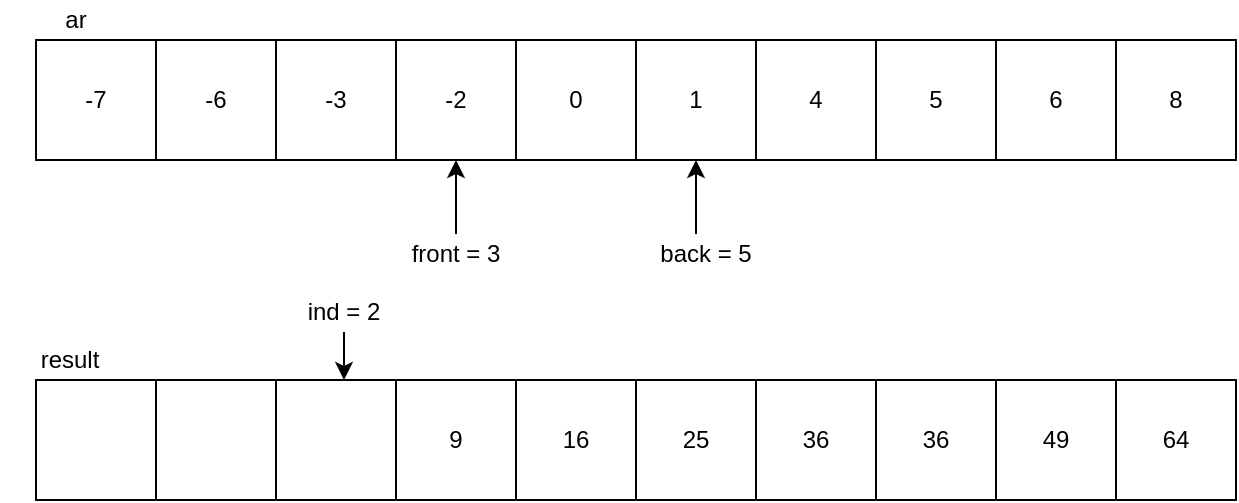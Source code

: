 <mxfile version="12.8.1" type="device"><diagram id="Glup-6dPqI6rseGxRucu" name="Page-1"><mxGraphModel dx="865" dy="457" grid="0" gridSize="10" guides="1" tooltips="1" connect="1" arrows="1" fold="1" page="1" pageScale="1" pageWidth="1169" pageHeight="827" math="0" shadow="0"><root><mxCell id="0"/><mxCell id="1" parent="0"/><mxCell id="Ygt0das2P8sL0VpF8sNF-12" value="" style="group" parent="1" vertex="1" connectable="0"><mxGeometry x="250" y="230" width="600" height="60" as="geometry"/></mxCell><mxCell id="Ygt0das2P8sL0VpF8sNF-1" value="-7" style="rounded=0;whiteSpace=wrap;html=1;" parent="Ygt0das2P8sL0VpF8sNF-12" vertex="1"><mxGeometry width="60" height="60" as="geometry"/></mxCell><mxCell id="Ygt0das2P8sL0VpF8sNF-2" value="-6" style="rounded=0;whiteSpace=wrap;html=1;" parent="Ygt0das2P8sL0VpF8sNF-12" vertex="1"><mxGeometry x="60" width="60" height="60" as="geometry"/></mxCell><mxCell id="Ygt0das2P8sL0VpF8sNF-3" value="0" style="rounded=0;whiteSpace=wrap;html=1;" parent="Ygt0das2P8sL0VpF8sNF-12" vertex="1"><mxGeometry x="240" width="60" height="60" as="geometry"/></mxCell><mxCell id="Ygt0das2P8sL0VpF8sNF-4" value="5" style="rounded=0;whiteSpace=wrap;html=1;" parent="Ygt0das2P8sL0VpF8sNF-12" vertex="1"><mxGeometry x="420" width="60" height="60" as="geometry"/></mxCell><mxCell id="Ygt0das2P8sL0VpF8sNF-5" value="4" style="rounded=0;whiteSpace=wrap;html=1;" parent="Ygt0das2P8sL0VpF8sNF-12" vertex="1"><mxGeometry x="360" width="60" height="60" as="geometry"/></mxCell><mxCell id="Ygt0das2P8sL0VpF8sNF-6" value="6" style="rounded=0;whiteSpace=wrap;html=1;" parent="Ygt0das2P8sL0VpF8sNF-12" vertex="1"><mxGeometry x="480" width="60" height="60" as="geometry"/></mxCell><mxCell id="Ygt0das2P8sL0VpF8sNF-7" value="8" style="rounded=0;whiteSpace=wrap;html=1;" parent="Ygt0das2P8sL0VpF8sNF-12" vertex="1"><mxGeometry x="540" width="60" height="60" as="geometry"/></mxCell><mxCell id="Ygt0das2P8sL0VpF8sNF-8" value="1" style="rounded=0;whiteSpace=wrap;html=1;" parent="Ygt0das2P8sL0VpF8sNF-12" vertex="1"><mxGeometry x="300" width="60" height="60" as="geometry"/></mxCell><mxCell id="Ygt0das2P8sL0VpF8sNF-9" value="-3" style="rounded=0;whiteSpace=wrap;html=1;" parent="Ygt0das2P8sL0VpF8sNF-12" vertex="1"><mxGeometry x="120" width="60" height="60" as="geometry"/></mxCell><mxCell id="Ygt0das2P8sL0VpF8sNF-10" value="-2" style="rounded=0;whiteSpace=wrap;html=1;" parent="Ygt0das2P8sL0VpF8sNF-12" vertex="1"><mxGeometry x="180" width="60" height="60" as="geometry"/></mxCell><mxCell id="Ygt0das2P8sL0VpF8sNF-16" value="ar" style="text;html=1;strokeColor=none;fillColor=none;align=center;verticalAlign=middle;whiteSpace=wrap;rounded=0;dashed=1;" parent="1" vertex="1"><mxGeometry x="250" y="210" width="40" height="20" as="geometry"/></mxCell><mxCell id="Ygt0das2P8sL0VpF8sNF-17" value="result" style="text;html=1;strokeColor=none;fillColor=none;align=center;verticalAlign=middle;whiteSpace=wrap;rounded=0;dashed=1;" parent="1" vertex="1"><mxGeometry x="232" y="380" width="70" height="20" as="geometry"/></mxCell><mxCell id="Ygt0das2P8sL0VpF8sNF-18" value="" style="group" parent="1" vertex="1" connectable="0"><mxGeometry x="250" y="400" width="600" height="60" as="geometry"/></mxCell><mxCell id="Ygt0das2P8sL0VpF8sNF-19" value="" style="rounded=0;whiteSpace=wrap;html=1;" parent="Ygt0das2P8sL0VpF8sNF-18" vertex="1"><mxGeometry width="60" height="60" as="geometry"/></mxCell><mxCell id="Ygt0das2P8sL0VpF8sNF-20" value="" style="rounded=0;whiteSpace=wrap;html=1;" parent="Ygt0das2P8sL0VpF8sNF-18" vertex="1"><mxGeometry x="60" width="60" height="60" as="geometry"/></mxCell><mxCell id="Ygt0das2P8sL0VpF8sNF-21" value="16" style="rounded=0;whiteSpace=wrap;html=1;" parent="Ygt0das2P8sL0VpF8sNF-18" vertex="1"><mxGeometry x="240" width="60" height="60" as="geometry"/></mxCell><mxCell id="Ygt0das2P8sL0VpF8sNF-22" value="36" style="rounded=0;whiteSpace=wrap;html=1;" parent="Ygt0das2P8sL0VpF8sNF-18" vertex="1"><mxGeometry x="420" width="60" height="60" as="geometry"/></mxCell><mxCell id="Ygt0das2P8sL0VpF8sNF-23" value="36" style="rounded=0;whiteSpace=wrap;html=1;" parent="Ygt0das2P8sL0VpF8sNF-18" vertex="1"><mxGeometry x="360" width="60" height="60" as="geometry"/></mxCell><mxCell id="Ygt0das2P8sL0VpF8sNF-24" value="49" style="rounded=0;whiteSpace=wrap;html=1;" parent="Ygt0das2P8sL0VpF8sNF-18" vertex="1"><mxGeometry x="480" width="60" height="60" as="geometry"/></mxCell><mxCell id="Ygt0das2P8sL0VpF8sNF-25" value="64" style="rounded=0;whiteSpace=wrap;html=1;" parent="Ygt0das2P8sL0VpF8sNF-18" vertex="1"><mxGeometry x="540" width="60" height="60" as="geometry"/></mxCell><mxCell id="Ygt0das2P8sL0VpF8sNF-26" value="25" style="rounded=0;whiteSpace=wrap;html=1;" parent="Ygt0das2P8sL0VpF8sNF-18" vertex="1"><mxGeometry x="300" width="60" height="60" as="geometry"/></mxCell><mxCell id="Ygt0das2P8sL0VpF8sNF-27" value="" style="rounded=0;whiteSpace=wrap;html=1;" parent="Ygt0das2P8sL0VpF8sNF-18" vertex="1"><mxGeometry x="120" width="60" height="60" as="geometry"/></mxCell><mxCell id="Ygt0das2P8sL0VpF8sNF-28" value="9" style="rounded=0;whiteSpace=wrap;html=1;" parent="Ygt0das2P8sL0VpF8sNF-18" vertex="1"><mxGeometry x="180" width="60" height="60" as="geometry"/></mxCell><mxCell id="Ygt0das2P8sL0VpF8sNF-42" value="" style="group;rotation=90;" parent="1" vertex="1" connectable="0"><mxGeometry x="500" y="330" width="50" height="20" as="geometry"/></mxCell><mxCell id="Ygt0das2P8sL0VpF8sNF-41" value="" style="group" parent="Ygt0das2P8sL0VpF8sNF-42" vertex="1" connectable="0"><mxGeometry x="120" y="35" width="40" height="20" as="geometry"/></mxCell><mxCell id="Ygt0das2P8sL0VpF8sNF-29" value="" style="endArrow=classic;html=1;entryX=0.5;entryY=1;entryDx=0;entryDy=0;exitX=0.5;exitY=0;exitDx=0;exitDy=0;" parent="1" source="Ygt0das2P8sL0VpF8sNF-30" target="Ygt0das2P8sL0VpF8sNF-10" edge="1"><mxGeometry width="50" height="50" relative="1" as="geometry"><mxPoint x="505" y="330" as="sourcePoint"/><mxPoint x="400" y="290" as="targetPoint"/></mxGeometry></mxCell><mxCell id="trXWeBiRpIJcBPTn7ssk-1" value="" style="group;rotation=90;" vertex="1" connectable="0" parent="1"><mxGeometry x="276" y="356" width="40" height="20" as="geometry"/></mxCell><mxCell id="trXWeBiRpIJcBPTn7ssk-2" value="" style="group" vertex="1" connectable="0" parent="trXWeBiRpIJcBPTn7ssk-1"><mxGeometry x="120" y="35" width="40" height="20" as="geometry"/></mxCell><mxCell id="trXWeBiRpIJcBPTn7ssk-5" value="" style="edgeStyle=orthogonalEdgeStyle;rounded=0;orthogonalLoop=1;jettySize=auto;html=1;" edge="1" parent="1" source="trXWeBiRpIJcBPTn7ssk-3"><mxGeometry relative="1" as="geometry"><mxPoint x="404" y="400" as="targetPoint"/><Array as="points"><mxPoint x="404" y="400"/></Array></mxGeometry></mxCell><mxCell id="trXWeBiRpIJcBPTn7ssk-11" value="" style="edgeStyle=orthogonalEdgeStyle;rounded=0;orthogonalLoop=1;jettySize=auto;html=1;entryX=0.5;entryY=1;entryDx=0;entryDy=0;" edge="1" parent="1" source="Ygt0das2P8sL0VpF8sNF-34" target="Ygt0das2P8sL0VpF8sNF-8"><mxGeometry relative="1" as="geometry"><Array as="points"><mxPoint x="580" y="324"/><mxPoint x="580" y="324"/></Array></mxGeometry></mxCell><mxCell id="Ygt0das2P8sL0VpF8sNF-34" value="back = 5" style="text;html=1;strokeColor=none;fillColor=none;align=center;verticalAlign=middle;whiteSpace=wrap;rounded=0;dashed=1;" parent="1" vertex="1"><mxGeometry x="555" y="327" width="60" height="20" as="geometry"/></mxCell><mxCell id="Ygt0das2P8sL0VpF8sNF-30" value="front = 3" style="text;html=1;strokeColor=none;fillColor=none;align=center;verticalAlign=middle;whiteSpace=wrap;rounded=0;dashed=1;" parent="1" vertex="1"><mxGeometry x="430" y="327" width="60" height="20" as="geometry"/></mxCell><mxCell id="trXWeBiRpIJcBPTn7ssk-3" value="ind = 2" style="text;html=1;strokeColor=none;fillColor=none;align=center;verticalAlign=middle;whiteSpace=wrap;rounded=0;dashed=1;" vertex="1" parent="1"><mxGeometry x="384" y="356" width="40" height="20" as="geometry"/></mxCell></root></mxGraphModel></diagram></mxfile>